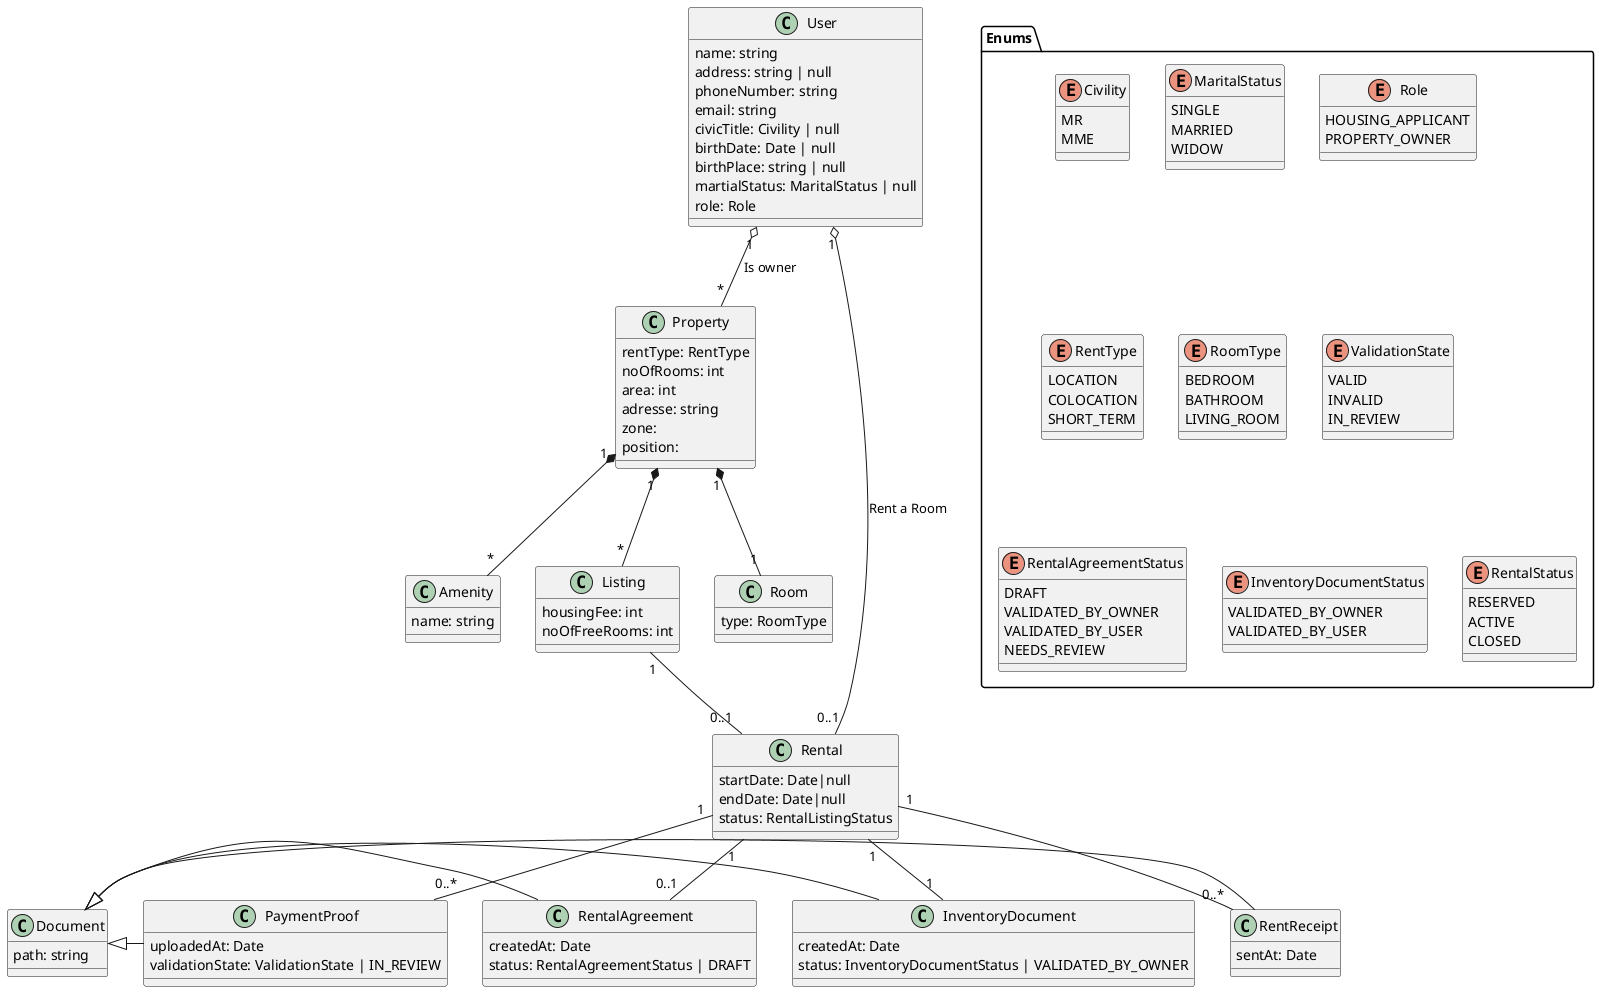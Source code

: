 @startuml "Classes Diagram"

package Enums {
    Enum Civility {
        MR
        MME
    }

    Enum MaritalStatus {
        ' Célibataire
        SINGLE
        ' Marié
        MARRIED
        ' Veuf/Veuve
        WIDOW
    }

    Enum Role {
        HOUSING_APPLICANT
        PROPERTY_OWNER
    }


    Enum RentType {
        LOCATION
        COLOCATION
        SHORT_TERM
    }

    Enum RoomType {
        ' chambre
        BEDROOM
        ' douche
        BATHROOM
        ' salon
        LIVING_ROOM
    }

    Enum ValidationState {
        VALID
        INVALID
        IN_REVIEW
    }

    Enum RentalAgreementStatus {
        DRAFT
        VALIDATED_BY_OWNER
        VALIDATED_BY_USER
        NEEDS_REVIEW
    }

    Enum InventoryDocumentStatus {
        VALIDATED_BY_OWNER
        VALIDATED_BY_USER
    }

    Enum RentalStatus {
        RESERVED
        ACTIVE
        CLOSED
    }
}

class User {
    name: string
    address: string | null
    phoneNumber: string
    email: string
    civicTitle: Civility | null
    birthDate: Date | null
    birthPlace: string | null
    martialStatus: MaritalStatus | null
    role: Role
}


class Property {
    rentType: RentType
    noOfRooms: int
    area: int
    adresse: string
    zone:
    position:
}


class Document {
    path: string
}

class PaymentProof {
    uploadedAt: Date
    validationState: ValidationState | IN_REVIEW
}

class RentReceipt {
    sentAt: Date
}

' Contrat de location
class RentalAgreement {
    createdAt: Date
    status: RentalAgreementStatus | DRAFT
}
' Etat des lieux
class InventoryDocument {
    createdAt: Date
    status: InventoryDocumentStatus | VALIDATED_BY_OWNER
}

' Pièce
class Room {
    type: RoomType
}

' Accessoires
class Amenity {
    name: string
}

class Listing {
    ' prix de location
    housingFee: int
    noOfFreeRooms: int
}



' Classe pour indiquer la location d'un client
' pendant une période de temps
class Rental {
    startDate: Date|null
    endDate: Date|null
    status: RentalListingStatus
}

Document <|- PaymentProof
Document <|- RentalAgreement
Document <|- InventoryDocument
Document <|- RentReceipt

User "1" o-- "*" Property : Is owner
Property "1" *-- "1" Room

Property "1" *-- "*" Listing

Property "1" *-- "*" Amenity

Listing "1" -- "0..1" Rental
User "1" o-- "0..1" Rental : Rent a Room

Rental "1" -- "1" InventoryDocument
Rental "1" -- "0..1" RentalAgreement
Rental "1" -- "0..*" PaymentProof
Rental "1" -- "0..*" RentReceipt

@enduml